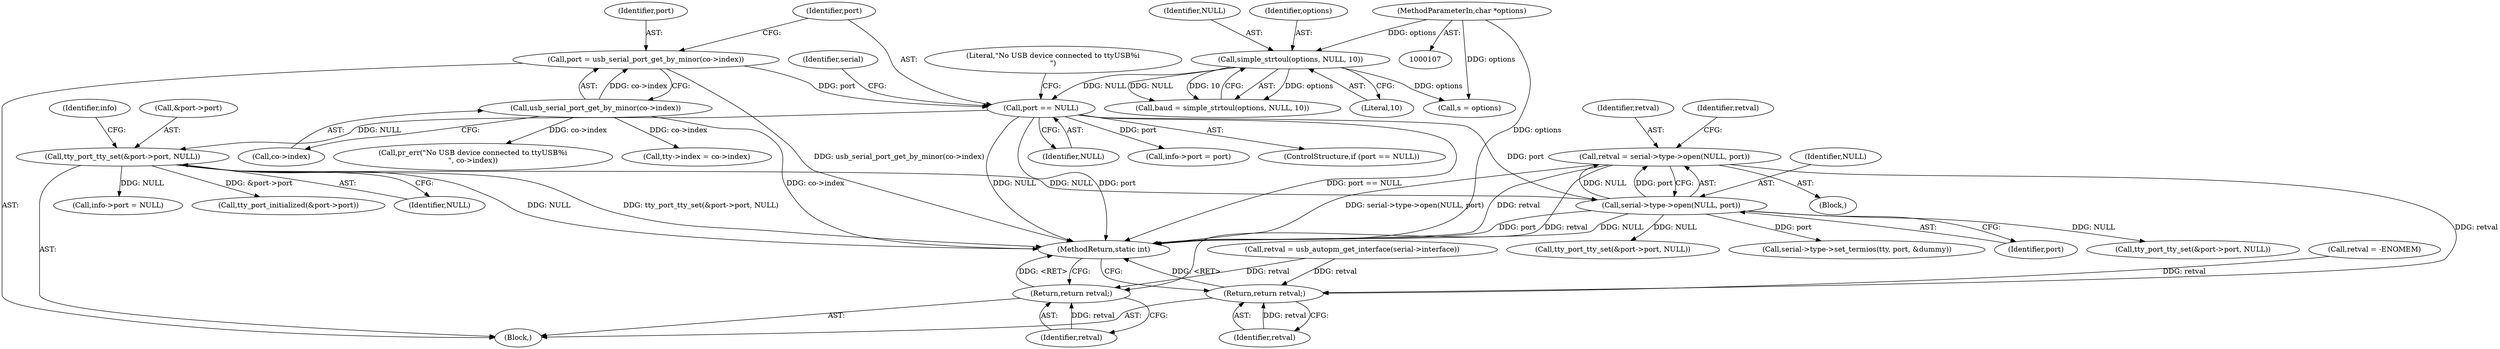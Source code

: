 digraph "0_linux_299d7572e46f98534033a9e65973f13ad1ce9047@API" {
"1000382" [label="(Call,retval = serial->type->open(NULL, port))"];
"1000384" [label="(Call,serial->type->open(NULL, port))"];
"1000275" [label="(Call,tty_port_tty_set(&port->port, NULL))"];
"1000249" [label="(Call,port == NULL)"];
"1000242" [label="(Call,port = usb_serial_port_get_by_minor(co->index))"];
"1000244" [label="(Call,usb_serial_port_get_by_minor(co->index))"];
"1000154" [label="(Call,simple_strtoul(options, NULL, 10))"];
"1000109" [label="(MethodParameterIn,char *options)"];
"1000461" [label="(Return,return retval;)"];
"1000497" [label="(Return,return retval;)"];
"1000283" [label="(Identifier,info)"];
"1000294" [label="(Call,tty_port_initialized(&port->port))"];
"1000299" [label="(Block,)"];
"1000464" [label="(Call,tty_port_tty_set(&port->port, NULL))"];
"1000388" [label="(Identifier,retval)"];
"1000385" [label="(Identifier,NULL)"];
"1000254" [label="(Literal,\"No USB device connected to ttyUSB%i\n\")"];
"1000275" [label="(Call,tty_port_tty_set(&port->port, NULL))"];
"1000280" [label="(Identifier,NULL)"];
"1000156" [label="(Identifier,NULL)"];
"1000461" [label="(Return,return retval;)"];
"1000499" [label="(MethodReturn,static int)"];
"1000480" [label="(Call,info->port = NULL)"];
"1000383" [label="(Identifier,retval)"];
"1000152" [label="(Call,baud = simple_strtoul(options, NULL, 10))"];
"1000253" [label="(Call,pr_err(\"No USB device connected to ttyUSB%i\n\", co->index))"];
"1000424" [label="(Call,serial->type->set_termios(tty, port, &dummy))"];
"1000155" [label="(Identifier,options)"];
"1000386" [label="(Identifier,port)"];
"1000333" [label="(Call,tty->index = co->index)"];
"1000429" [label="(Call,tty_port_tty_set(&port->port, NULL))"];
"1000251" [label="(Identifier,NULL)"];
"1000110" [label="(Block,)"];
"1000250" [label="(Identifier,port)"];
"1000266" [label="(Call,retval = usb_autopm_get_interface(serial->interface))"];
"1000157" [label="(Literal,10)"];
"1000281" [label="(Call,info->port = port)"];
"1000248" [label="(ControlStructure,if (port == NULL))"];
"1000498" [label="(Identifier,retval)"];
"1000244" [label="(Call,usb_serial_port_get_by_minor(co->index))"];
"1000249" [label="(Call,port == NULL)"];
"1000318" [label="(Call,retval = -ENOMEM)"];
"1000382" [label="(Call,retval = serial->type->open(NULL, port))"];
"1000384" [label="(Call,serial->type->open(NULL, port))"];
"1000245" [label="(Call,co->index)"];
"1000242" [label="(Call,port = usb_serial_port_get_by_minor(co->index))"];
"1000158" [label="(Call,s = options)"];
"1000497" [label="(Return,return retval;)"];
"1000109" [label="(MethodParameterIn,char *options)"];
"1000243" [label="(Identifier,port)"];
"1000154" [label="(Call,simple_strtoul(options, NULL, 10))"];
"1000462" [label="(Identifier,retval)"];
"1000276" [label="(Call,&port->port)"];
"1000262" [label="(Identifier,serial)"];
"1000382" -> "1000299"  [label="AST: "];
"1000382" -> "1000384"  [label="CFG: "];
"1000383" -> "1000382"  [label="AST: "];
"1000384" -> "1000382"  [label="AST: "];
"1000388" -> "1000382"  [label="CFG: "];
"1000382" -> "1000499"  [label="DDG: retval"];
"1000382" -> "1000499"  [label="DDG: serial->type->open(NULL, port)"];
"1000384" -> "1000382"  [label="DDG: NULL"];
"1000384" -> "1000382"  [label="DDG: port"];
"1000382" -> "1000461"  [label="DDG: retval"];
"1000382" -> "1000497"  [label="DDG: retval"];
"1000384" -> "1000386"  [label="CFG: "];
"1000385" -> "1000384"  [label="AST: "];
"1000386" -> "1000384"  [label="AST: "];
"1000384" -> "1000499"  [label="DDG: port"];
"1000384" -> "1000499"  [label="DDG: NULL"];
"1000275" -> "1000384"  [label="DDG: NULL"];
"1000249" -> "1000384"  [label="DDG: port"];
"1000384" -> "1000424"  [label="DDG: port"];
"1000384" -> "1000429"  [label="DDG: NULL"];
"1000384" -> "1000464"  [label="DDG: NULL"];
"1000275" -> "1000110"  [label="AST: "];
"1000275" -> "1000280"  [label="CFG: "];
"1000276" -> "1000275"  [label="AST: "];
"1000280" -> "1000275"  [label="AST: "];
"1000283" -> "1000275"  [label="CFG: "];
"1000275" -> "1000499"  [label="DDG: tty_port_tty_set(&port->port, NULL)"];
"1000275" -> "1000499"  [label="DDG: NULL"];
"1000249" -> "1000275"  [label="DDG: NULL"];
"1000275" -> "1000294"  [label="DDG: &port->port"];
"1000275" -> "1000480"  [label="DDG: NULL"];
"1000249" -> "1000248"  [label="AST: "];
"1000249" -> "1000251"  [label="CFG: "];
"1000250" -> "1000249"  [label="AST: "];
"1000251" -> "1000249"  [label="AST: "];
"1000254" -> "1000249"  [label="CFG: "];
"1000262" -> "1000249"  [label="CFG: "];
"1000249" -> "1000499"  [label="DDG: NULL"];
"1000249" -> "1000499"  [label="DDG: port"];
"1000249" -> "1000499"  [label="DDG: port == NULL"];
"1000242" -> "1000249"  [label="DDG: port"];
"1000154" -> "1000249"  [label="DDG: NULL"];
"1000249" -> "1000281"  [label="DDG: port"];
"1000242" -> "1000110"  [label="AST: "];
"1000242" -> "1000244"  [label="CFG: "];
"1000243" -> "1000242"  [label="AST: "];
"1000244" -> "1000242"  [label="AST: "];
"1000250" -> "1000242"  [label="CFG: "];
"1000242" -> "1000499"  [label="DDG: usb_serial_port_get_by_minor(co->index)"];
"1000244" -> "1000242"  [label="DDG: co->index"];
"1000244" -> "1000245"  [label="CFG: "];
"1000245" -> "1000244"  [label="AST: "];
"1000244" -> "1000499"  [label="DDG: co->index"];
"1000244" -> "1000253"  [label="DDG: co->index"];
"1000244" -> "1000333"  [label="DDG: co->index"];
"1000154" -> "1000152"  [label="AST: "];
"1000154" -> "1000157"  [label="CFG: "];
"1000155" -> "1000154"  [label="AST: "];
"1000156" -> "1000154"  [label="AST: "];
"1000157" -> "1000154"  [label="AST: "];
"1000152" -> "1000154"  [label="CFG: "];
"1000154" -> "1000152"  [label="DDG: options"];
"1000154" -> "1000152"  [label="DDG: NULL"];
"1000154" -> "1000152"  [label="DDG: 10"];
"1000109" -> "1000154"  [label="DDG: options"];
"1000154" -> "1000158"  [label="DDG: options"];
"1000109" -> "1000107"  [label="AST: "];
"1000109" -> "1000499"  [label="DDG: options"];
"1000109" -> "1000158"  [label="DDG: options"];
"1000461" -> "1000110"  [label="AST: "];
"1000461" -> "1000462"  [label="CFG: "];
"1000462" -> "1000461"  [label="AST: "];
"1000499" -> "1000461"  [label="CFG: "];
"1000461" -> "1000499"  [label="DDG: <RET>"];
"1000462" -> "1000461"  [label="DDG: retval"];
"1000266" -> "1000461"  [label="DDG: retval"];
"1000497" -> "1000110"  [label="AST: "];
"1000497" -> "1000498"  [label="CFG: "];
"1000498" -> "1000497"  [label="AST: "];
"1000499" -> "1000497"  [label="CFG: "];
"1000497" -> "1000499"  [label="DDG: <RET>"];
"1000498" -> "1000497"  [label="DDG: retval"];
"1000318" -> "1000497"  [label="DDG: retval"];
"1000266" -> "1000497"  [label="DDG: retval"];
}

